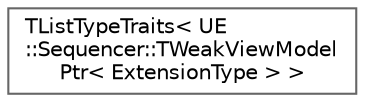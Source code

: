digraph "Graphical Class Hierarchy"
{
 // INTERACTIVE_SVG=YES
 // LATEX_PDF_SIZE
  bgcolor="transparent";
  edge [fontname=Helvetica,fontsize=10,labelfontname=Helvetica,labelfontsize=10];
  node [fontname=Helvetica,fontsize=10,shape=box,height=0.2,width=0.4];
  rankdir="LR";
  Node0 [id="Node000000",label="TListTypeTraits\< UE\l::Sequencer::TWeakViewModel\lPtr\< ExtensionType \> \>",height=0.2,width=0.4,color="grey40", fillcolor="white", style="filled",URL="$d7/d53/structTListTypeTraits_3_01UE_1_1Sequencer_1_1TWeakViewModelPtr_3_01ExtensionType_01_4_01_4.html",tooltip=" "];
}
